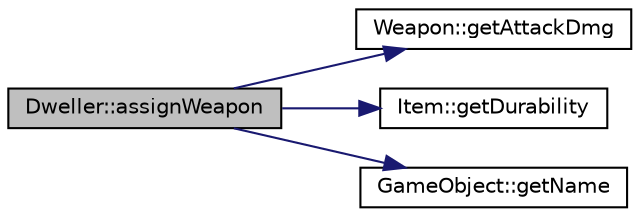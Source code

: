 digraph "Dweller::assignWeapon"
{
  bgcolor="transparent";
  edge [fontname="Helvetica",fontsize="10",labelfontname="Helvetica",labelfontsize="10"];
  node [fontname="Helvetica",fontsize="10",shape=record];
  rankdir="LR";
  Node1 [label="Dweller::assignWeapon",height=0.2,width=0.4,color="black", fillcolor="grey75", style="filled", fontcolor="black"];
  Node1 -> Node2 [color="midnightblue",fontsize="10",style="solid",fontname="Helvetica"];
  Node2 [label="Weapon::getAttackDmg",height=0.2,width=0.4,color="black",URL="$classWeapon.html#aa68d843906315f5f97f85d464c865aef",tooltip="Returns damage value of weapon. "];
  Node1 -> Node3 [color="midnightblue",fontsize="10",style="solid",fontname="Helvetica"];
  Node3 [label="Item::getDurability",height=0.2,width=0.4,color="black",URL="$classItem.html#a26396e7bd1be4d8ab3590dfac9cbca39",tooltip="Returns durability of Item. "];
  Node1 -> Node4 [color="midnightblue",fontsize="10",style="solid",fontname="Helvetica"];
  Node4 [label="GameObject::getName",height=0.2,width=0.4,color="black",URL="$classGameObject.html#a7a7cc496716e8c8453bd0bb954f2a7ee",tooltip="Returns name of GameObject. "];
}
